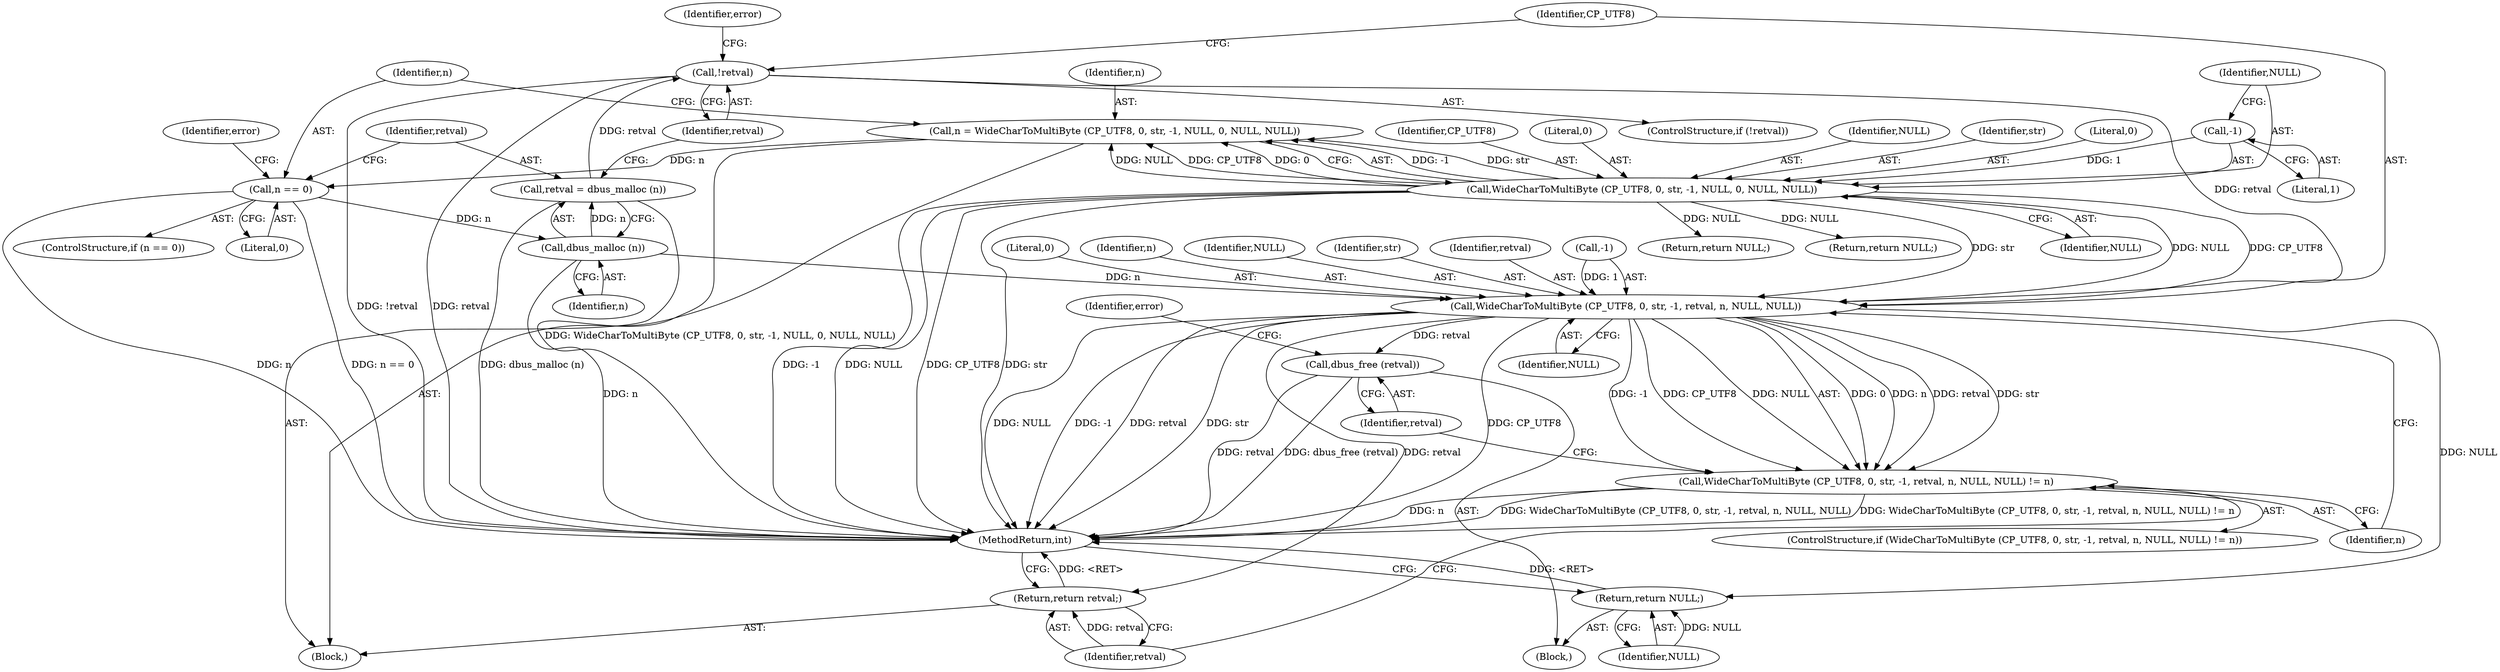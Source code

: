 digraph "0_dbus_954d75b2b64e4799f360d2a6bf9cff6d9fee37e7@pointer" {
"1000269" [label="(Call,!retval)"];
"1000264" [label="(Call,retval = dbus_malloc (n))"];
"1000266" [label="(Call,dbus_malloc (n))"];
"1000255" [label="(Call,n == 0)"];
"1000242" [label="(Call,n = WideCharToMultiByte (CP_UTF8, 0, str, -1, NULL, 0, NULL, NULL))"];
"1000244" [label="(Call,WideCharToMultiByte (CP_UTF8, 0, str, -1, NULL, 0, NULL, NULL))"];
"1000248" [label="(Call,-1)"];
"1000278" [label="(Call,WideCharToMultiByte (CP_UTF8, 0, str, -1, retval, n, NULL, NULL))"];
"1000277" [label="(Call,WideCharToMultiByte (CP_UTF8, 0, str, -1, retval, n, NULL, NULL) != n)"];
"1000290" [label="(Call,dbus_free (retval))"];
"1000296" [label="(Return,return NULL;)"];
"1000298" [label="(Return,return retval;)"];
"1000255" [label="(Call,n == 0)"];
"1000288" [label="(Identifier,n)"];
"1000299" [label="(Identifier,retval)"];
"1000267" [label="(Identifier,n)"];
"1000289" [label="(Block,)"];
"1000239" [label="(Block,)"];
"1000254" [label="(ControlStructure,if (n == 0))"];
"1000280" [label="(Literal,0)"];
"1000265" [label="(Identifier,retval)"];
"1000279" [label="(Identifier,CP_UTF8)"];
"1000285" [label="(Identifier,n)"];
"1000291" [label="(Identifier,retval)"];
"1000277" [label="(Call,WideCharToMultiByte (CP_UTF8, 0, str, -1, retval, n, NULL, NULL) != n)"];
"1000252" [label="(Identifier,NULL)"];
"1000264" [label="(Call,retval = dbus_malloc (n))"];
"1000286" [label="(Identifier,NULL)"];
"1000296" [label="(Return,return NULL;)"];
"1000253" [label="(Identifier,NULL)"];
"1000247" [label="(Identifier,str)"];
"1000257" [label="(Literal,0)"];
"1000251" [label="(Literal,0)"];
"1000256" [label="(Identifier,n)"];
"1000269" [label="(Call,!retval)"];
"1000266" [label="(Call,dbus_malloc (n))"];
"1000250" [label="(Identifier,NULL)"];
"1000281" [label="(Identifier,str)"];
"1000248" [label="(Call,-1)"];
"1000244" [label="(Call,WideCharToMultiByte (CP_UTF8, 0, str, -1, NULL, 0, NULL, NULL))"];
"1000249" [label="(Literal,1)"];
"1000273" [label="(Identifier,error)"];
"1000290" [label="(Call,dbus_free (retval))"];
"1000260" [label="(Identifier,error)"];
"1000245" [label="(Identifier,CP_UTF8)"];
"1000242" [label="(Call,n = WideCharToMultiByte (CP_UTF8, 0, str, -1, NULL, 0, NULL, NULL))"];
"1000284" [label="(Identifier,retval)"];
"1000282" [label="(Call,-1)"];
"1000298" [label="(Return,return retval;)"];
"1000297" [label="(Identifier,NULL)"];
"1000300" [label="(MethodReturn,int)"];
"1000287" [label="(Identifier,NULL)"];
"1000243" [label="(Identifier,n)"];
"1000293" [label="(Identifier,error)"];
"1000268" [label="(ControlStructure,if (!retval))"];
"1000278" [label="(Call,WideCharToMultiByte (CP_UTF8, 0, str, -1, retval, n, NULL, NULL))"];
"1000246" [label="(Literal,0)"];
"1000270" [label="(Identifier,retval)"];
"1000276" [label="(ControlStructure,if (WideCharToMultiByte (CP_UTF8, 0, str, -1, retval, n, NULL, NULL) != n))"];
"1000274" [label="(Return,return NULL;)"];
"1000262" [label="(Return,return NULL;)"];
"1000269" -> "1000268"  [label="AST: "];
"1000269" -> "1000270"  [label="CFG: "];
"1000270" -> "1000269"  [label="AST: "];
"1000273" -> "1000269"  [label="CFG: "];
"1000279" -> "1000269"  [label="CFG: "];
"1000269" -> "1000300"  [label="DDG: !retval"];
"1000269" -> "1000300"  [label="DDG: retval"];
"1000264" -> "1000269"  [label="DDG: retval"];
"1000269" -> "1000278"  [label="DDG: retval"];
"1000264" -> "1000239"  [label="AST: "];
"1000264" -> "1000266"  [label="CFG: "];
"1000265" -> "1000264"  [label="AST: "];
"1000266" -> "1000264"  [label="AST: "];
"1000270" -> "1000264"  [label="CFG: "];
"1000264" -> "1000300"  [label="DDG: dbus_malloc (n)"];
"1000266" -> "1000264"  [label="DDG: n"];
"1000266" -> "1000267"  [label="CFG: "];
"1000267" -> "1000266"  [label="AST: "];
"1000266" -> "1000300"  [label="DDG: n"];
"1000255" -> "1000266"  [label="DDG: n"];
"1000266" -> "1000278"  [label="DDG: n"];
"1000255" -> "1000254"  [label="AST: "];
"1000255" -> "1000257"  [label="CFG: "];
"1000256" -> "1000255"  [label="AST: "];
"1000257" -> "1000255"  [label="AST: "];
"1000260" -> "1000255"  [label="CFG: "];
"1000265" -> "1000255"  [label="CFG: "];
"1000255" -> "1000300"  [label="DDG: n == 0"];
"1000255" -> "1000300"  [label="DDG: n"];
"1000242" -> "1000255"  [label="DDG: n"];
"1000242" -> "1000239"  [label="AST: "];
"1000242" -> "1000244"  [label="CFG: "];
"1000243" -> "1000242"  [label="AST: "];
"1000244" -> "1000242"  [label="AST: "];
"1000256" -> "1000242"  [label="CFG: "];
"1000242" -> "1000300"  [label="DDG: WideCharToMultiByte (CP_UTF8, 0, str, -1, NULL, 0, NULL, NULL)"];
"1000244" -> "1000242"  [label="DDG: -1"];
"1000244" -> "1000242"  [label="DDG: str"];
"1000244" -> "1000242"  [label="DDG: NULL"];
"1000244" -> "1000242"  [label="DDG: CP_UTF8"];
"1000244" -> "1000242"  [label="DDG: 0"];
"1000244" -> "1000253"  [label="CFG: "];
"1000245" -> "1000244"  [label="AST: "];
"1000246" -> "1000244"  [label="AST: "];
"1000247" -> "1000244"  [label="AST: "];
"1000248" -> "1000244"  [label="AST: "];
"1000250" -> "1000244"  [label="AST: "];
"1000251" -> "1000244"  [label="AST: "];
"1000252" -> "1000244"  [label="AST: "];
"1000253" -> "1000244"  [label="AST: "];
"1000244" -> "1000300"  [label="DDG: -1"];
"1000244" -> "1000300"  [label="DDG: NULL"];
"1000244" -> "1000300"  [label="DDG: CP_UTF8"];
"1000244" -> "1000300"  [label="DDG: str"];
"1000248" -> "1000244"  [label="DDG: 1"];
"1000244" -> "1000262"  [label="DDG: NULL"];
"1000244" -> "1000274"  [label="DDG: NULL"];
"1000244" -> "1000278"  [label="DDG: CP_UTF8"];
"1000244" -> "1000278"  [label="DDG: str"];
"1000244" -> "1000278"  [label="DDG: NULL"];
"1000248" -> "1000249"  [label="CFG: "];
"1000249" -> "1000248"  [label="AST: "];
"1000250" -> "1000248"  [label="CFG: "];
"1000278" -> "1000277"  [label="AST: "];
"1000278" -> "1000287"  [label="CFG: "];
"1000279" -> "1000278"  [label="AST: "];
"1000280" -> "1000278"  [label="AST: "];
"1000281" -> "1000278"  [label="AST: "];
"1000282" -> "1000278"  [label="AST: "];
"1000284" -> "1000278"  [label="AST: "];
"1000285" -> "1000278"  [label="AST: "];
"1000286" -> "1000278"  [label="AST: "];
"1000287" -> "1000278"  [label="AST: "];
"1000288" -> "1000278"  [label="CFG: "];
"1000278" -> "1000300"  [label="DDG: NULL"];
"1000278" -> "1000300"  [label="DDG: -1"];
"1000278" -> "1000300"  [label="DDG: retval"];
"1000278" -> "1000300"  [label="DDG: str"];
"1000278" -> "1000300"  [label="DDG: CP_UTF8"];
"1000278" -> "1000277"  [label="DDG: 0"];
"1000278" -> "1000277"  [label="DDG: n"];
"1000278" -> "1000277"  [label="DDG: NULL"];
"1000278" -> "1000277"  [label="DDG: retval"];
"1000278" -> "1000277"  [label="DDG: str"];
"1000278" -> "1000277"  [label="DDG: -1"];
"1000278" -> "1000277"  [label="DDG: CP_UTF8"];
"1000282" -> "1000278"  [label="DDG: 1"];
"1000278" -> "1000290"  [label="DDG: retval"];
"1000278" -> "1000296"  [label="DDG: NULL"];
"1000278" -> "1000298"  [label="DDG: retval"];
"1000277" -> "1000276"  [label="AST: "];
"1000277" -> "1000288"  [label="CFG: "];
"1000288" -> "1000277"  [label="AST: "];
"1000291" -> "1000277"  [label="CFG: "];
"1000299" -> "1000277"  [label="CFG: "];
"1000277" -> "1000300"  [label="DDG: WideCharToMultiByte (CP_UTF8, 0, str, -1, retval, n, NULL, NULL)"];
"1000277" -> "1000300"  [label="DDG: WideCharToMultiByte (CP_UTF8, 0, str, -1, retval, n, NULL, NULL) != n"];
"1000277" -> "1000300"  [label="DDG: n"];
"1000290" -> "1000289"  [label="AST: "];
"1000290" -> "1000291"  [label="CFG: "];
"1000291" -> "1000290"  [label="AST: "];
"1000293" -> "1000290"  [label="CFG: "];
"1000290" -> "1000300"  [label="DDG: retval"];
"1000290" -> "1000300"  [label="DDG: dbus_free (retval)"];
"1000296" -> "1000289"  [label="AST: "];
"1000296" -> "1000297"  [label="CFG: "];
"1000297" -> "1000296"  [label="AST: "];
"1000300" -> "1000296"  [label="CFG: "];
"1000296" -> "1000300"  [label="DDG: <RET>"];
"1000297" -> "1000296"  [label="DDG: NULL"];
"1000298" -> "1000239"  [label="AST: "];
"1000298" -> "1000299"  [label="CFG: "];
"1000299" -> "1000298"  [label="AST: "];
"1000300" -> "1000298"  [label="CFG: "];
"1000298" -> "1000300"  [label="DDG: <RET>"];
"1000299" -> "1000298"  [label="DDG: retval"];
}
